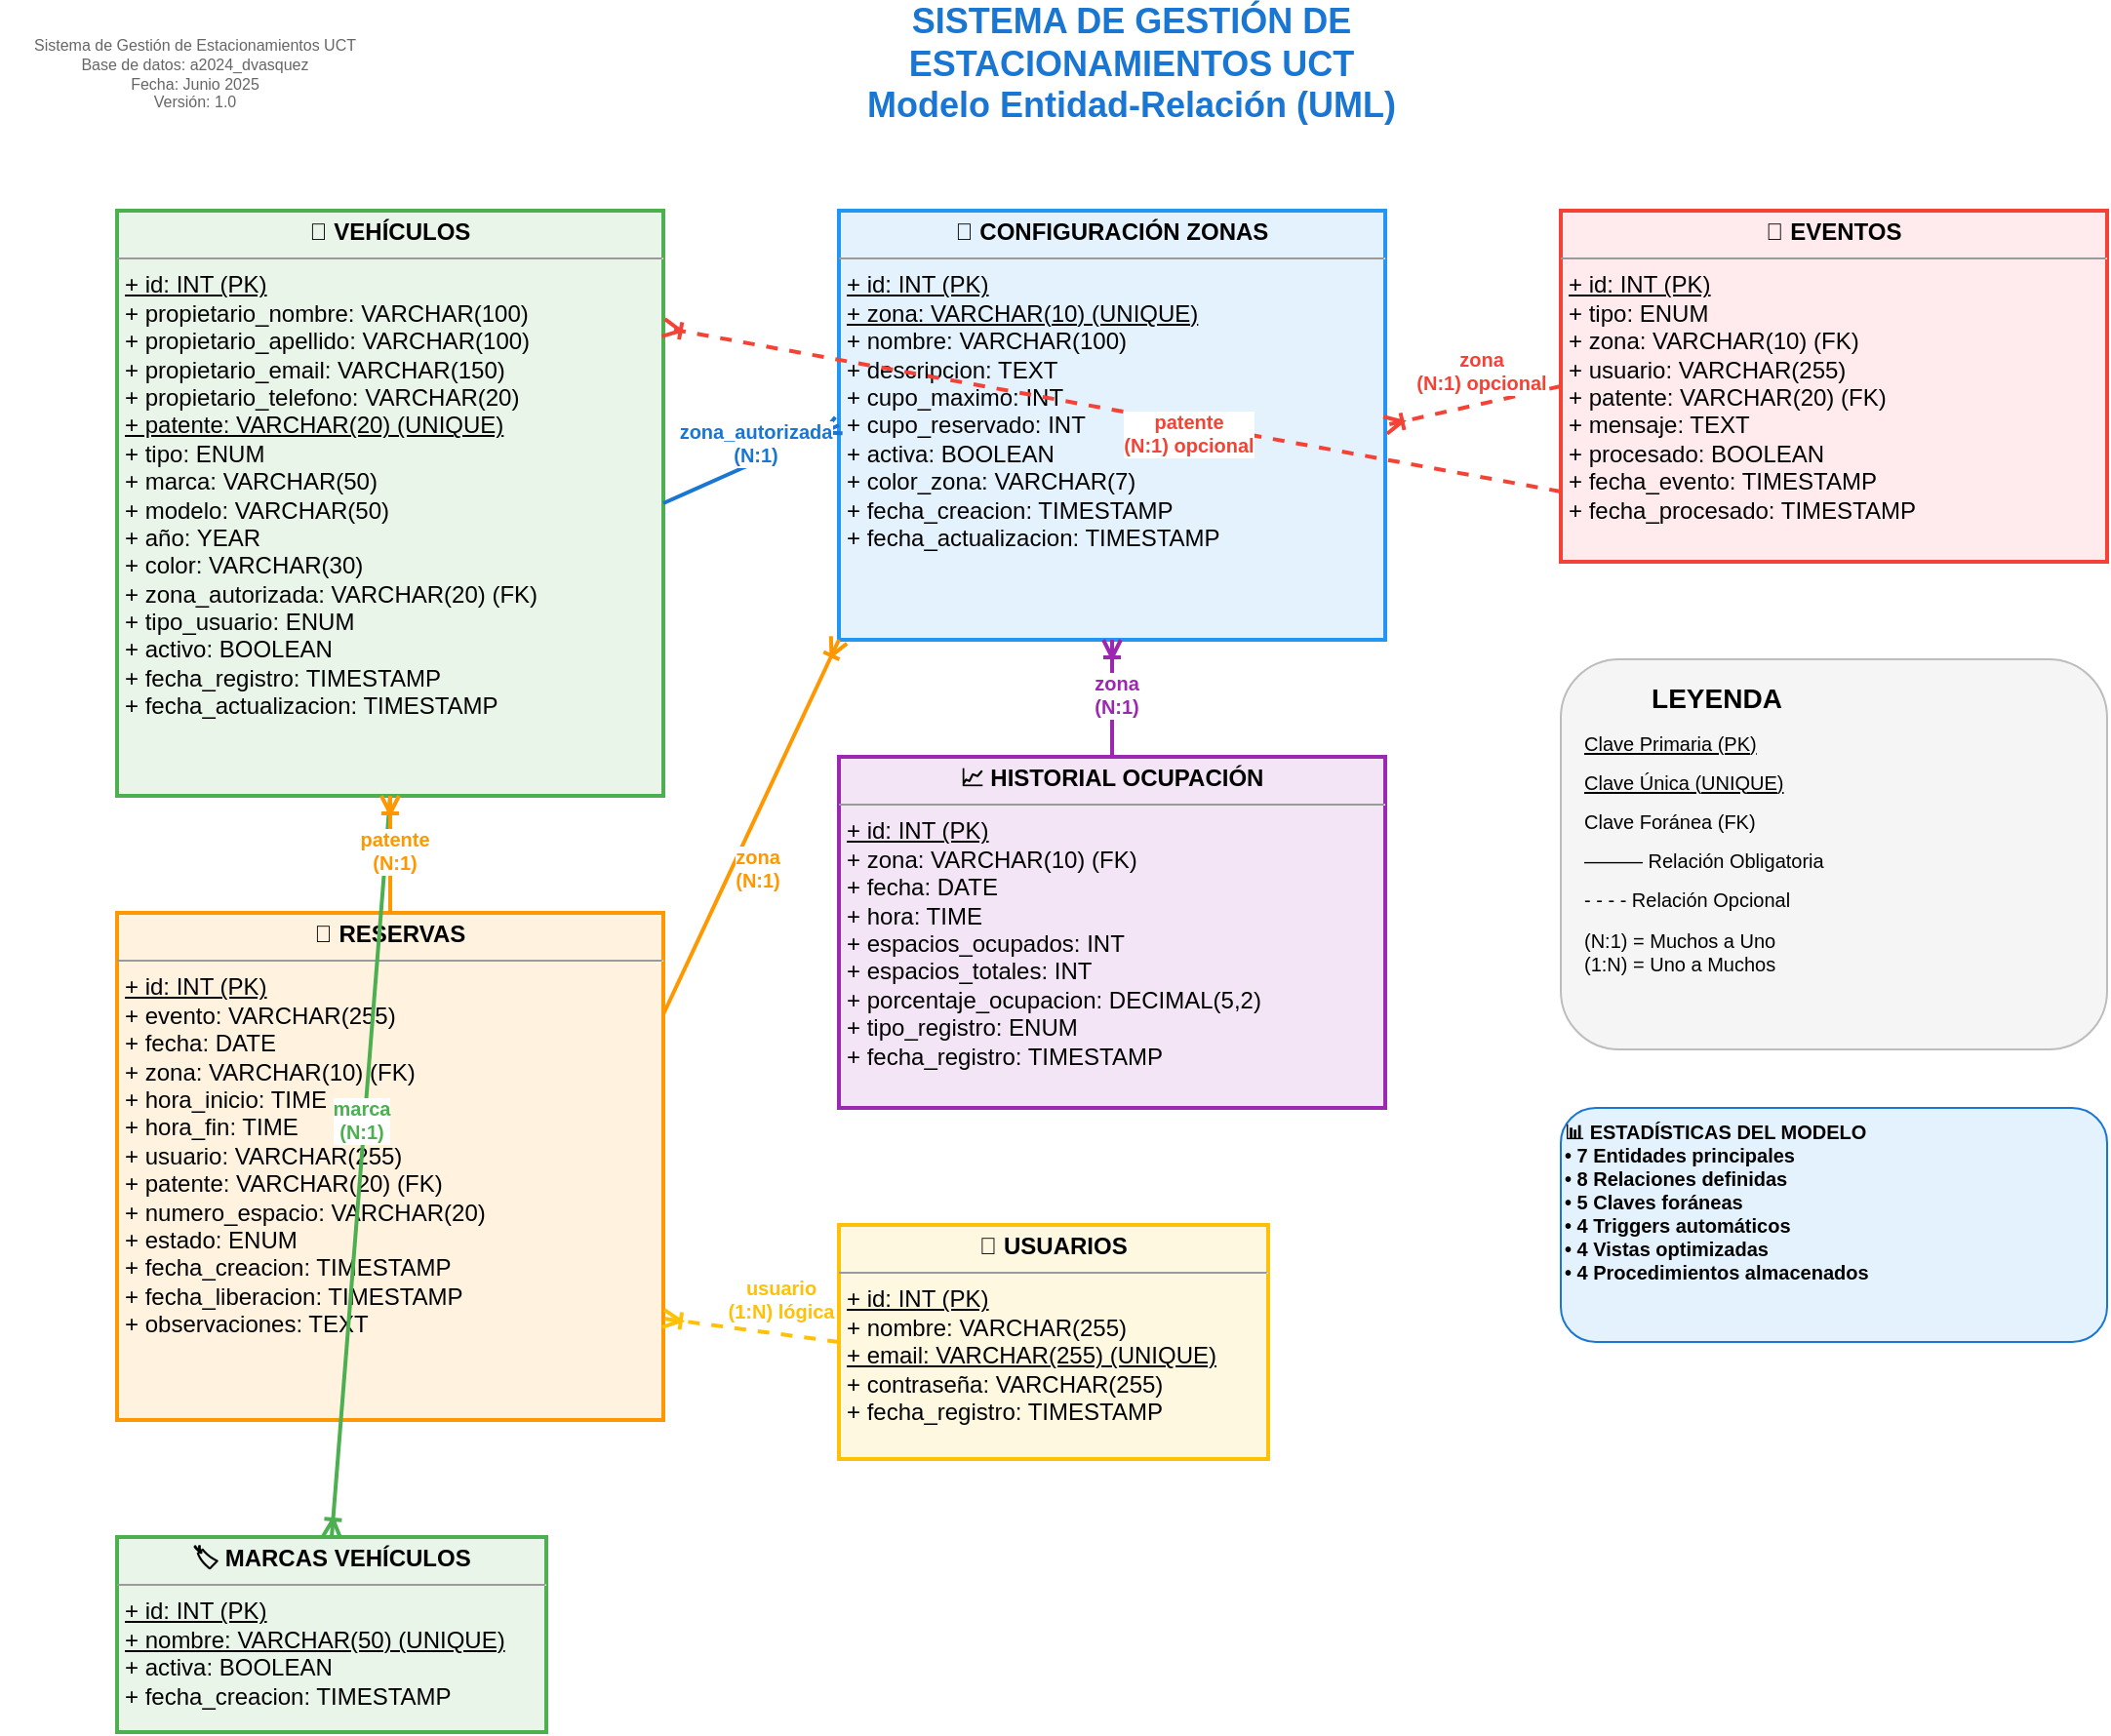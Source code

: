 <mxfile version="21.0.0" type="device">
  <diagram id="UML_Sistema_Estacionamientos" name="UML - Sistema Estacionamientos UCT">
    <mxGraphModel dx="1422" dy="794" grid="1" gridSize="10" guides="1" tooltips="1" connect="1" arrows="1" fold="1" page="1" pageScale="1" pageWidth="1169" pageHeight="827" math="0" shadow="0">
      <root>
        <mxCell id="0" />
        <mxCell id="1" parent="0" />
        
        <!-- TÍTULO DEL DIAGRAMA -->
        <mxCell id="titulo" value="SISTEMA DE GESTIÓN DE ESTACIONAMIENTOS UCT&#xa;Modelo Entidad-Relación (UML)" style="text;html=1;strokeColor=none;fillColor=none;align=center;verticalAlign=middle;whiteSpace=wrap;rounded=0;fontSize=18;fontStyle=1;fontColor=#1976D2;" vertex="1" parent="1">
          <mxGeometry x="400" y="20" width="400" height="50" as="geometry" />
        </mxCell>

        <!-- ENTIDAD: VEHÍCULOS -->
        <mxCell id="vehiculos" value="&lt;p style=&quot;margin:0px;margin-top:4px;text-align:center;&quot;&gt;&lt;b&gt;🚗 VEHÍCULOS&lt;/b&gt;&lt;/p&gt;&lt;hr size=&quot;1&quot;&gt;&lt;p style=&quot;margin:0px;margin-left:4px;&quot;&gt;&lt;u&gt;+ id: INT (PK)&lt;/u&gt;&lt;br&gt;+ propietario_nombre: VARCHAR(100)&lt;br&gt;+ propietario_apellido: VARCHAR(100)&lt;br&gt;+ propietario_email: VARCHAR(150)&lt;br&gt;+ propietario_telefono: VARCHAR(20)&lt;br&gt;&lt;u&gt;+ patente: VARCHAR(20) (UNIQUE)&lt;/u&gt;&lt;br&gt;+ tipo: ENUM&lt;br&gt;+ marca: VARCHAR(50)&lt;br&gt;+ modelo: VARCHAR(50)&lt;br&gt;+ año: YEAR&lt;br&gt;+ color: VARCHAR(30)&lt;br&gt;+ zona_autorizada: VARCHAR(20) (FK)&lt;br&gt;+ tipo_usuario: ENUM&lt;br&gt;+ activo: BOOLEAN&lt;br&gt;+ fecha_registro: TIMESTAMP&lt;br&gt;+ fecha_actualizacion: TIMESTAMP&lt;/p&gt;" style="verticalAlign=top;align=left;overflow=fill;fontSize=12;fontFamily=Helvetica;html=1;fillColor=#E8F5E8;strokeColor=#4CAF50;strokeWidth=2;" vertex="1" parent="1">
          <mxGeometry x="80" y="120" width="280" height="300" as="geometry" />
        </mxCell>

        <!-- ENTIDAD: CONFIGURACIÓN ZONAS -->
        <mxCell id="zonas" value="&lt;p style=&quot;margin:0px;margin-top:4px;text-align:center;&quot;&gt;&lt;b&gt;🏢 CONFIGURACIÓN ZONAS&lt;/b&gt;&lt;/p&gt;&lt;hr size=&quot;1&quot;&gt;&lt;p style=&quot;margin:0px;margin-left:4px;&quot;&gt;&lt;u&gt;+ id: INT (PK)&lt;/u&gt;&lt;br&gt;&lt;u&gt;+ zona: VARCHAR(10) (UNIQUE)&lt;/u&gt;&lt;br&gt;+ nombre: VARCHAR(100)&lt;br&gt;+ descripcion: TEXT&lt;br&gt;+ cupo_maximo: INT&lt;br&gt;+ cupo_reservado: INT&lt;br&gt;+ activa: BOOLEAN&lt;br&gt;+ color_zona: VARCHAR(7)&lt;br&gt;+ fecha_creacion: TIMESTAMP&lt;br&gt;+ fecha_actualizacion: TIMESTAMP&lt;/p&gt;" style="verticalAlign=top;align=left;overflow=fill;fontSize=12;fontFamily=Helvetica;html=1;fillColor=#E3F2FD;strokeColor=#2196F3;strokeWidth=2;" vertex="1" parent="1">
          <mxGeometry x="450" y="120" width="280" height="220" as="geometry" />
        </mxCell>

        <!-- ENTIDAD: RESERVAS -->
        <mxCell id="reservas" value="&lt;p style=&quot;margin:0px;margin-top:4px;text-align:center;&quot;&gt;&lt;b&gt;📅 RESERVAS&lt;/b&gt;&lt;/p&gt;&lt;hr size=&quot;1&quot;&gt;&lt;p style=&quot;margin:0px;margin-left:4px;&quot;&gt;&lt;u&gt;+ id: INT (PK)&lt;/u&gt;&lt;br&gt;+ evento: VARCHAR(255)&lt;br&gt;+ fecha: DATE&lt;br&gt;+ zona: VARCHAR(10) (FK)&lt;br&gt;+ hora_inicio: TIME&lt;br&gt;+ hora_fin: TIME&lt;br&gt;+ usuario: VARCHAR(255)&lt;br&gt;+ patente: VARCHAR(20) (FK)&lt;br&gt;+ numero_espacio: VARCHAR(20)&lt;br&gt;+ estado: ENUM&lt;br&gt;+ fecha_creacion: TIMESTAMP&lt;br&gt;+ fecha_liberacion: TIMESTAMP&lt;br&gt;+ observaciones: TEXT&lt;/p&gt;" style="verticalAlign=top;align=left;overflow=fill;fontSize=12;fontFamily=Helvetica;html=1;fillColor=#FFF3E0;strokeColor=#FF9800;strokeWidth=2;" vertex="1" parent="1">
          <mxGeometry x="80" y="480" width="280" height="260" as="geometry" />
        </mxCell>

        <!-- ENTIDAD: HISTORIAL OCUPACIÓN -->
        <mxCell id="historial" value="&lt;p style=&quot;margin:0px;margin-top:4px;text-align:center;&quot;&gt;&lt;b&gt;📈 HISTORIAL OCUPACIÓN&lt;/b&gt;&lt;/p&gt;&lt;hr size=&quot;1&quot;&gt;&lt;p style=&quot;margin:0px;margin-left:4px;&quot;&gt;&lt;u&gt;+ id: INT (PK)&lt;/u&gt;&lt;br&gt;+ zona: VARCHAR(10) (FK)&lt;br&gt;+ fecha: DATE&lt;br&gt;+ hora: TIME&lt;br&gt;+ espacios_ocupados: INT&lt;br&gt;+ espacios_totales: INT&lt;br&gt;+ porcentaje_ocupacion: DECIMAL(5,2)&lt;br&gt;+ tipo_registro: ENUM&lt;br&gt;+ fecha_registro: TIMESTAMP&lt;/p&gt;" style="verticalAlign=top;align=left;overflow=fill;fontSize=12;fontFamily=Helvetica;html=1;fillColor=#F3E5F5;strokeColor=#9C27B0;strokeWidth=2;" vertex="1" parent="1">
          <mxGeometry x="450" y="400" width="280" height="180" as="geometry" />
        </mxCell>

        <!-- ENTIDAD: EVENTOS -->
        <mxCell id="eventos" value="&lt;p style=&quot;margin:0px;margin-top:4px;text-align:center;&quot;&gt;&lt;b&gt;🔔 EVENTOS&lt;/b&gt;&lt;/p&gt;&lt;hr size=&quot;1&quot;&gt;&lt;p style=&quot;margin:0px;margin-left:4px;&quot;&gt;&lt;u&gt;+ id: INT (PK)&lt;/u&gt;&lt;br&gt;+ tipo: ENUM&lt;br&gt;+ zona: VARCHAR(10) (FK)&lt;br&gt;+ usuario: VARCHAR(255)&lt;br&gt;+ patente: VARCHAR(20) (FK)&lt;br&gt;+ mensaje: TEXT&lt;br&gt;+ procesado: BOOLEAN&lt;br&gt;+ fecha_evento: TIMESTAMP&lt;br&gt;+ fecha_procesado: TIMESTAMP&lt;/p&gt;" style="verticalAlign=top;align=left;overflow=fill;fontSize=12;fontFamily=Helvetica;html=1;fillColor=#FFEBEE;strokeColor=#F44336;strokeWidth=2;" vertex="1" parent="1">
          <mxGeometry x="820" y="120" width="280" height="180" as="geometry" />
        </mxCell>

        <!-- ENTIDAD: MARCAS VEHÍCULOS -->
        <mxCell id="marcas" value="&lt;p style=&quot;margin:0px;margin-top:4px;text-align:center;&quot;&gt;&lt;b&gt;🏷️ MARCAS VEHÍCULOS&lt;/b&gt;&lt;/p&gt;&lt;hr size=&quot;1&quot;&gt;&lt;p style=&quot;margin:0px;margin-left:4px;&quot;&gt;&lt;u&gt;+ id: INT (PK)&lt;/u&gt;&lt;br&gt;&lt;u&gt;+ nombre: VARCHAR(50) (UNIQUE)&lt;/u&gt;&lt;br&gt;+ activa: BOOLEAN&lt;br&gt;+ fecha_creacion: TIMESTAMP&lt;/p&gt;" style="verticalAlign=top;align=left;overflow=fill;fontSize=12;fontFamily=Helvetica;html=1;fillColor=#E8F5E8;strokeColor=#4CAF50;strokeWidth=2;" vertex="1" parent="1">
          <mxGeometry x="80" y="800" width="220" height="100" as="geometry" />
        </mxCell>

        <!-- ENTIDAD: USUARIOS -->
        <mxCell id="usuarios" value="&lt;p style=&quot;margin:0px;margin-top:4px;text-align:center;&quot;&gt;&lt;b&gt;👤 USUARIOS&lt;/b&gt;&lt;/p&gt;&lt;hr size=&quot;1&quot;&gt;&lt;p style=&quot;margin:0px;margin-left:4px;&quot;&gt;&lt;u&gt;+ id: INT (PK)&lt;/u&gt;&lt;br&gt;+ nombre: VARCHAR(255)&lt;br&gt;&lt;u&gt;+ email: VARCHAR(255) (UNIQUE)&lt;/u&gt;&lt;br&gt;+ contraseña: VARCHAR(255)&lt;br&gt;+ fecha_registro: TIMESTAMP&lt;/p&gt;" style="verticalAlign=top;align=left;overflow=fill;fontSize=12;fontFamily=Helvetica;html=1;fillColor=#FFF8E1;strokeColor=#FFC107;strokeWidth=2;" vertex="1" parent="1">
          <mxGeometry x="450" y="640" width="220" height="120" as="geometry" />
        </mxCell>

        <!-- RELACIÓN: VEHÍCULO -> ZONA -->
        <mxCell id="rel_vehiculo_zona" style="endArrow=ERoneToMany;html=1;rounded=0;exitX=1;exitY=0.5;entryX=0;entryY=0.5;strokeWidth=2;strokeColor=#1976D2;" edge="1" parent="1" source="vehiculos" target="zonas">
          <mxGeometry relative="1" as="geometry" />
        </mxCell>
        <mxCell id="rel_vehiculo_zona_label" value="zona_autorizada&#xa;(N:1)" style="edgeLabel;html=1;align=center;verticalAlign=middle;resizable=0;points=[];fontSize=10;fontColor=#1976D2;fontStyle=1;" vertex="1" connectable="0" parent="rel_vehiculo_zona">
          <mxGeometry x="-0.1" y="-2" relative="1" as="geometry">
            <mxPoint x="5" y="-15" as="offset" />
          </mxGeometry>
        </mxCell>

        <!-- RELACIÓN: VEHÍCULO -> MARCA -->
        <mxCell id="rel_vehiculo_marca" style="endArrow=ERoneToMany;html=1;rounded=0;exitX=0.5;exitY=1;entryX=0.5;entryY=0;strokeWidth=2;strokeColor=#4CAF50;" edge="1" parent="1" source="vehiculos" target="marcas">
          <mxGeometry relative="1" as="geometry" />
        </mxCell>
        <mxCell id="rel_vehiculo_marca_label" value="marca&#xa;(N:1)" style="edgeLabel;html=1;align=center;verticalAlign=middle;resizable=0;points=[];fontSize=10;fontColor=#4CAF50;fontStyle=1;" vertex="1" connectable="0" parent="rel_vehiculo_marca">
          <mxGeometry x="-0.1" y="-2" relative="1" as="geometry">
            <mxPoint x="0" y="-5" as="offset" />
          </mxGeometry>
        </mxCell>

        <!-- RELACIÓN: RESERVA -> VEHÍCULO -->
        <mxCell id="rel_reserva_vehiculo" style="endArrow=ERoneToMany;html=1;rounded=0;exitX=0.5;exitY=0;entryX=0.5;entryY=1;strokeWidth=2;strokeColor=#FF9800;" edge="1" parent="1" source="reservas" target="vehiculos">
          <mxGeometry relative="1" as="geometry" />
        </mxCell>
        <mxCell id="rel_reserva_vehiculo_label" value="patente&#xa;(N:1)" style="edgeLabel;html=1;align=center;verticalAlign=middle;resizable=0;points=[];fontSize=10;fontColor=#FF9800;fontStyle=1;" vertex="1" connectable="0" parent="rel_reserva_vehiculo">
          <mxGeometry x="-0.1" y="-2" relative="1" as="geometry">
            <mxPoint x="0" y="-5" as="offset" />
          </mxGeometry>
        </mxCell>

        <!-- RELACIÓN: RESERVA -> ZONA -->
        <mxCell id="rel_reserva_zona" style="endArrow=ERoneToMany;html=1;rounded=0;exitX=1;exitY=0.2;entryX=0;entryY=1;strokeWidth=2;strokeColor=#FF9800;" edge="1" parent="1" source="reservas" target="zonas">
          <mxGeometry relative="1" as="geometry" />
        </mxCell>
        <mxCell id="rel_reserva_zona_label" value="zona&#xa;(N:1)" style="edgeLabel;html=1;align=center;verticalAlign=middle;resizable=0;points=[];fontSize=10;fontColor=#FF9800;fontStyle=1;" vertex="1" connectable="0" parent="rel_reserva_zona">
          <mxGeometry x="-0.1" y="-2" relative="1" as="geometry">
            <mxPoint x="5" y="10" as="offset" />
          </mxGeometry>
        </mxCell>

        <!-- RELACIÓN: HISTORIAL -> ZONA -->
        <mxCell id="rel_historial_zona" style="endArrow=ERoneToMany;html=1;rounded=0;exitX=0.5;exitY=0;entryX=0.5;entryY=1;strokeWidth=2;strokeColor=#9C27B0;" edge="1" parent="1" source="historial" target="zonas">
          <mxGeometry relative="1" as="geometry" />
        </mxCell>
        <mxCell id="rel_historial_zona_label" value="zona&#xa;(N:1)" style="edgeLabel;html=1;align=center;verticalAlign=middle;resizable=0;points=[];fontSize=10;fontColor=#9C27B0;fontStyle=1;" vertex="1" connectable="0" parent="rel_historial_zona">
          <mxGeometry x="-0.1" y="-2" relative="1" as="geometry">
            <mxPoint x="0" y="-5" as="offset" />
          </mxGeometry>
        </mxCell>

        <!-- RELACIÓN: EVENTO -> ZONA -->
        <mxCell id="rel_evento_zona" style="endArrow=ERoneToMany;html=1;rounded=0;exitX=0;exitY=0.5;entryX=1;entryY=0.5;strokeWidth=2;strokeColor=#F44336;dashed=1;" edge="1" parent="1" source="eventos" target="zonas">
          <mxGeometry relative="1" as="geometry" />
        </mxCell>
        <mxCell id="rel_evento_zona_label" value="zona&#xa;(N:1) opcional" style="edgeLabel;html=1;align=center;verticalAlign=middle;resizable=0;points=[];fontSize=10;fontColor=#F44336;fontStyle=1;" vertex="1" connectable="0" parent="rel_evento_zona">
          <mxGeometry x="-0.1" y="-2" relative="1" as="geometry">
            <mxPoint x="0" y="-15" as="offset" />
          </mxGeometry>
        </mxCell>

        <!-- RELACIÓN: EVENTO -> VEHÍCULO -->
        <mxCell id="rel_evento_vehiculo" style="endArrow=ERoneToMany;html=1;rounded=0;exitX=0;exitY=0.8;entryX=1;entryY=0.2;strokeWidth=2;strokeColor=#F44336;dashed=1;" edge="1" parent="1" source="eventos" target="vehiculos">
          <mxGeometry relative="1" as="geometry" />
        </mxCell>
        <mxCell id="rel_evento_vehiculo_label" value="patente&#xa;(N:1) opcional" style="edgeLabel;html=1;align=center;verticalAlign=middle;resizable=0;points=[];fontSize=10;fontColor=#F44336;fontStyle=1;" vertex="1" connectable="0" parent="rel_evento_vehiculo">
          <mxGeometry x="-0.1" y="-2" relative="1" as="geometry">
            <mxPoint x="15" y="10" as="offset" />
          </mxGeometry>
        </mxCell>

        <!-- RELACIÓN: USUARIO -> RESERVA -->
        <mxCell id="rel_usuario_reserva" style="endArrow=ERoneToMany;html=1;rounded=0;exitX=0;exitY=0.5;entryX=1;entryY=0.8;strokeWidth=2;strokeColor=#FFC107;dashed=1;" edge="1" parent="1" source="usuarios" target="reservas">
          <mxGeometry relative="1" as="geometry" />
        </mxCell>
        <mxCell id="rel_usuario_reserva_label" value="usuario&#xa;(1:N) lógica" style="edgeLabel;html=1;align=center;verticalAlign=middle;resizable=0;points=[];fontSize=10;fontColor=#FFC107;fontStyle=1;" vertex="1" connectable="0" parent="rel_usuario_reserva">
          <mxGeometry x="-0.1" y="-2" relative="1" as="geometry">
            <mxPoint x="10" y="-15" as="offset" />
          </mxGeometry>
        </mxCell>

        <!-- LEYENDA -->
        <mxCell id="leyenda_bg" value="" style="rounded=1;whiteSpace=wrap;html=1;fillColor=#F5F5F5;strokeColor=#BDBDBD;strokeWidth=1;" vertex="1" parent="1">
          <mxGeometry x="820" y="350" width="280" height="200" as="geometry" />
        </mxCell>
        
        <mxCell id="leyenda_titulo" value="LEYENDA" style="text;html=1;strokeColor=none;fillColor=none;align=center;verticalAlign=middle;whiteSpace=wrap;rounded=0;fontSize=14;fontStyle=1;" vertex="1" parent="1">
          <mxGeometry x="850" y="360" width="100" height="20" as="geometry" />
        </mxCell>

        <mxCell id="leyenda_pk" value="Clave Primaria (PK)" style="text;html=1;strokeColor=none;fillColor=none;align=left;verticalAlign=middle;whiteSpace=wrap;rounded=0;fontSize=10;fontStyle=4;" vertex="1" parent="1">
          <mxGeometry x="830" y="385" width="120" height="15" as="geometry" />
        </mxCell>

        <mxCell id="leyenda_unique" value="Clave Única (UNIQUE)" style="text;html=1;strokeColor=none;fillColor=none;align=left;verticalAlign=middle;whiteSpace=wrap;rounded=0;fontSize=10;fontStyle=4;" vertex="1" parent="1">
          <mxGeometry x="830" y="405" width="120" height="15" as="geometry" />
        </mxCell>

        <mxCell id="leyenda_fk" value="Clave Foránea (FK)" style="text;html=1;strokeColor=none;fillColor=none;align=left;verticalAlign=middle;whiteSpace=wrap;rounded=0;fontSize=10;" vertex="1" parent="1">
          <mxGeometry x="830" y="425" width="120" height="15" as="geometry" />
        </mxCell>

        <mxCell id="leyenda_oblig" value="——— Relación Obligatoria" style="text;html=1;strokeColor=none;fillColor=none;align=left;verticalAlign=middle;whiteSpace=wrap;rounded=0;fontSize=10;" vertex="1" parent="1">
          <mxGeometry x="830" y="445" width="140" height="15" as="geometry" />
        </mxCell>

        <mxCell id="leyenda_opcional" value="- - - - Relación Opcional" style="text;html=1;strokeColor=none;fillColor=none;align=left;verticalAlign=middle;whiteSpace=wrap;rounded=0;fontSize=10;" vertex="1" parent="1">
          <mxGeometry x="830" y="465" width="140" height="15" as="geometry" />
        </mxCell>

        <mxCell id="leyenda_cardinalidad" value="(N:1) = Muchos a Uno&#xa;(1:N) = Uno a Muchos" style="text;html=1;strokeColor=none;fillColor=none;align=left;verticalAlign=middle;whiteSpace=wrap;rounded=0;fontSize=10;" vertex="1" parent="1">
          <mxGeometry x="830" y="485" width="140" height="30" as="geometry" />
        </mxCell>

        <!-- INFO DEL PROYECTO -->
        <mxCell id="info_proyecto" value="Sistema de Gestión de Estacionamientos UCT&#xa;Base de datos: a2024_dvasquez&#xa;Fecha: Junio 2025&#xa;Versión: 1.0" style="text;html=1;strokeColor=none;fillColor=none;align=center;verticalAlign=middle;whiteSpace=wrap;rounded=0;fontSize=8;fontColor=#666666;" vertex="1" parent="1">
          <mxGeometry x="20" y="20" width="200" height="60" as="geometry" />
        </mxCell>

        <!-- ESTADÍSTICAS DEL MODELO -->
        <mxCell id="estadisticas" value="📊 ESTADÍSTICAS DEL MODELO&#xa;• 7 Entidades principales&#xa;• 8 Relaciones definidas&#xa;• 5 Claves foráneas&#xa;• 4 Triggers automáticos&#xa;• 4 Vistas optimizadas&#xa;• 4 Procedimientos almacenados" style="text;html=1;strokeColor=#1976D2;fillColor=#E3F2FD;align=left;verticalAlign=top;whiteSpace=wrap;rounded=1;fontSize=10;fontStyle=1;" vertex="1" parent="1">
          <mxGeometry x="820" y="580" width="280" height="120" as="geometry" />
        </mxCell>

      </root>
    </mxGraphModel>
  </diagram>
</mxfile>
